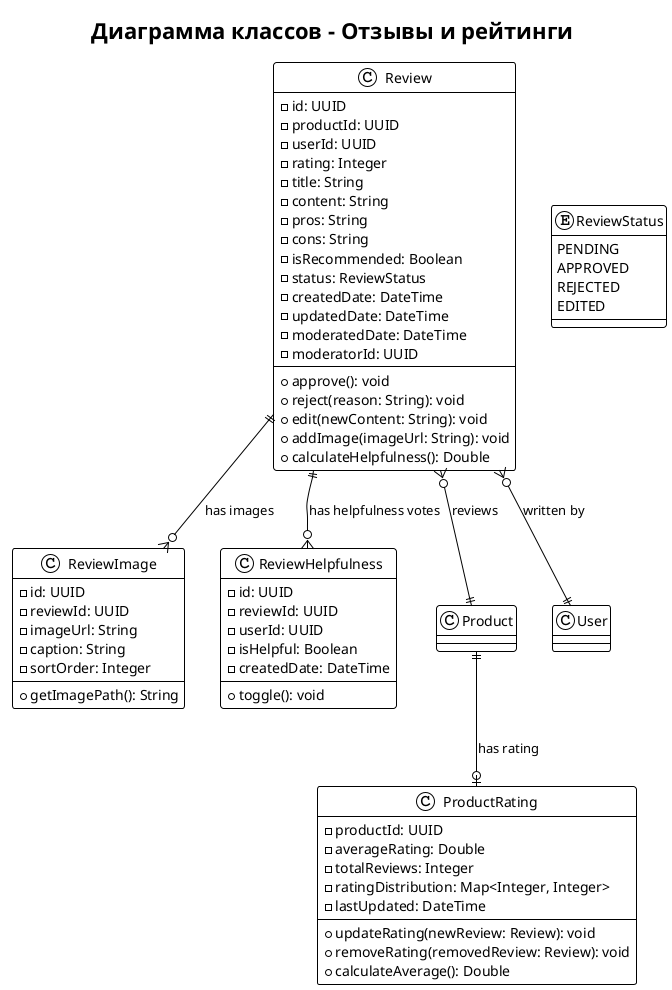 @startuml ClassDiagram_Review
!theme plain
title Диаграмма классов - Отзывы и рейтинги

class Review {
  - id: UUID
  - productId: UUID
  - userId: UUID
  - rating: Integer
  - title: String
  - content: String
  - pros: String
  - cons: String
  - isRecommended: Boolean
  - status: ReviewStatus
  - createdDate: DateTime
  - updatedDate: DateTime
  - moderatedDate: DateTime
  - moderatorId: UUID
  --
  + approve(): void
  + reject(reason: String): void
  + edit(newContent: String): void
  + addImage(imageUrl: String): void
  + calculateHelpfulness(): Double
}

enum ReviewStatus {
  PENDING
  APPROVED
  REJECTED
  EDITED
}

class ReviewImage {
  - id: UUID
  - reviewId: UUID
  - imageUrl: String
  - caption: String
  - sortOrder: Integer
  --
  + getImagePath(): String
}

class ReviewHelpfulness {
  - id: UUID
  - reviewId: UUID
  - userId: UUID
  - isHelpful: Boolean
  - createdDate: DateTime
  --
  + toggle(): void
}

class ProductRating {
  - productId: UUID
  - averageRating: Double
  - totalReviews: Integer
  - ratingDistribution: Map<Integer, Integer>
  - lastUpdated: DateTime
  --
  + updateRating(newReview: Review): void
  + removeRating(removedReview: Review): void
  + calculateAverage(): Double
}

' Связи между классами
Review ||--o{ ReviewImage : "has images"
Review ||--o{ ReviewHelpfulness : "has helpfulness votes"
Product ||--o| ProductRating : "has rating"
Review }o--|| Product : "reviews"
Review }o--|| User : "written by"

@enduml
